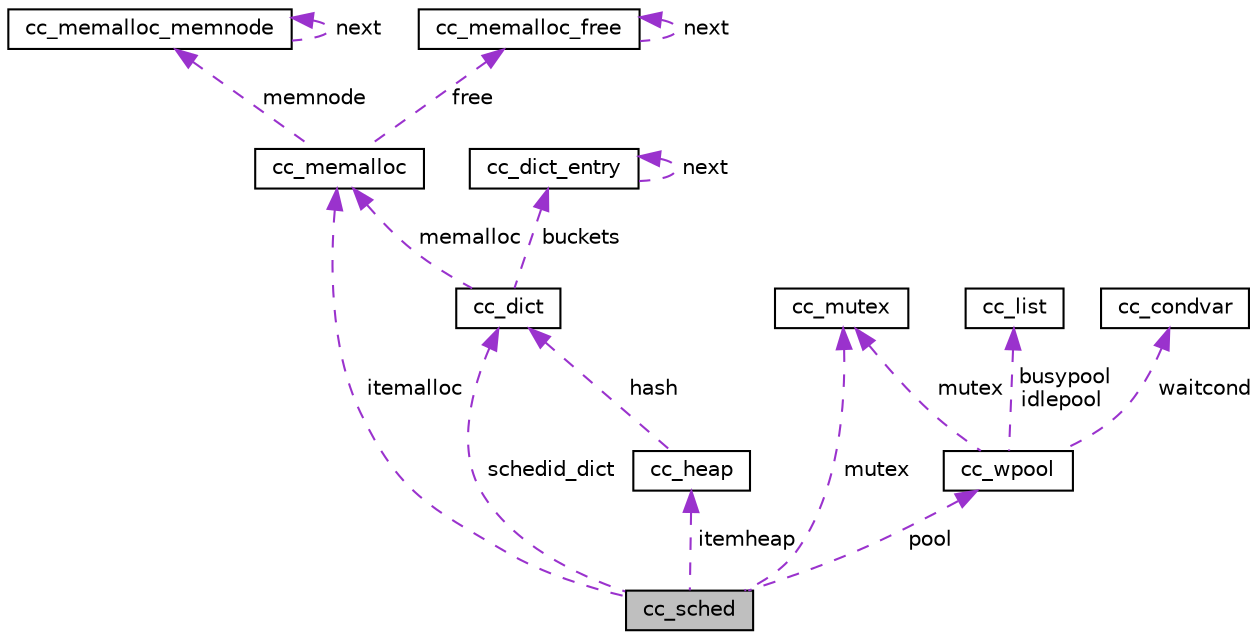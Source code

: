 digraph "cc_sched"
{
 // LATEX_PDF_SIZE
  edge [fontname="Helvetica",fontsize="10",labelfontname="Helvetica",labelfontsize="10"];
  node [fontname="Helvetica",fontsize="10",shape=record];
  Node1 [label="cc_sched",height=0.2,width=0.4,color="black", fillcolor="grey75", style="filled", fontcolor="black",tooltip="The structure for the thread scheduler."];
  Node2 -> Node1 [dir="back",color="darkorchid3",fontsize="10",style="dashed",label=" schedid_dict" ,fontname="Helvetica"];
  Node2 [label="cc_dict",height=0.2,width=0.4,color="black", fillcolor="white", style="filled",URL="$structcc__dict.html",tooltip=" "];
  Node3 -> Node2 [dir="back",color="darkorchid3",fontsize="10",style="dashed",label=" memalloc" ,fontname="Helvetica"];
  Node3 [label="cc_memalloc",height=0.2,width=0.4,color="black", fillcolor="white", style="filled",URL="$structcc__memalloc.html",tooltip=" "];
  Node4 -> Node3 [dir="back",color="darkorchid3",fontsize="10",style="dashed",label=" memnode" ,fontname="Helvetica"];
  Node4 [label="cc_memalloc_memnode",height=0.2,width=0.4,color="black", fillcolor="white", style="filled",URL="$structcc__memalloc__memnode.html",tooltip=" "];
  Node4 -> Node4 [dir="back",color="darkorchid3",fontsize="10",style="dashed",label=" next" ,fontname="Helvetica"];
  Node5 -> Node3 [dir="back",color="darkorchid3",fontsize="10",style="dashed",label=" free" ,fontname="Helvetica"];
  Node5 [label="cc_memalloc_free",height=0.2,width=0.4,color="black", fillcolor="white", style="filled",URL="$structcc__memalloc__free.html",tooltip=" "];
  Node5 -> Node5 [dir="back",color="darkorchid3",fontsize="10",style="dashed",label=" next" ,fontname="Helvetica"];
  Node6 -> Node2 [dir="back",color="darkorchid3",fontsize="10",style="dashed",label=" buckets" ,fontname="Helvetica"];
  Node6 [label="cc_dict_entry",height=0.2,width=0.4,color="black", fillcolor="white", style="filled",URL="$structcc__dict__entry.html",tooltip=" "];
  Node6 -> Node6 [dir="back",color="darkorchid3",fontsize="10",style="dashed",label=" next" ,fontname="Helvetica"];
  Node7 -> Node1 [dir="back",color="darkorchid3",fontsize="10",style="dashed",label=" itemheap" ,fontname="Helvetica"];
  Node7 [label="cc_heap",height=0.2,width=0.4,color="black", fillcolor="white", style="filled",URL="$structcc__heap.html",tooltip=" "];
  Node2 -> Node7 [dir="back",color="darkorchid3",fontsize="10",style="dashed",label=" hash" ,fontname="Helvetica"];
  Node8 -> Node1 [dir="back",color="darkorchid3",fontsize="10",style="dashed",label=" mutex" ,fontname="Helvetica"];
  Node8 [label="cc_mutex",height=0.2,width=0.4,color="black", fillcolor="white", style="filled",URL="$structcc__mutex.html",tooltip="The structure for a mutex."];
  Node3 -> Node1 [dir="back",color="darkorchid3",fontsize="10",style="dashed",label=" itemalloc" ,fontname="Helvetica"];
  Node9 -> Node1 [dir="back",color="darkorchid3",fontsize="10",style="dashed",label=" pool" ,fontname="Helvetica"];
  Node9 [label="cc_wpool",height=0.2,width=0.4,color="black", fillcolor="white", style="filled",URL="$structcc__wpool.html",tooltip="The structure for a worker pool."];
  Node8 -> Node9 [dir="back",color="darkorchid3",fontsize="10",style="dashed",label=" mutex" ,fontname="Helvetica"];
  Node10 -> Node9 [dir="back",color="darkorchid3",fontsize="10",style="dashed",label=" busypool\nidlepool" ,fontname="Helvetica"];
  Node10 [label="cc_list",height=0.2,width=0.4,color="black", fillcolor="white", style="filled",URL="$structcc__list.html",tooltip=" "];
  Node11 -> Node9 [dir="back",color="darkorchid3",fontsize="10",style="dashed",label=" waitcond" ,fontname="Helvetica"];
  Node11 [label="cc_condvar",height=0.2,width=0.4,color="black", fillcolor="white", style="filled",URL="$structcc__condvar.html",tooltip="The structure for a conditional variable."];
}
